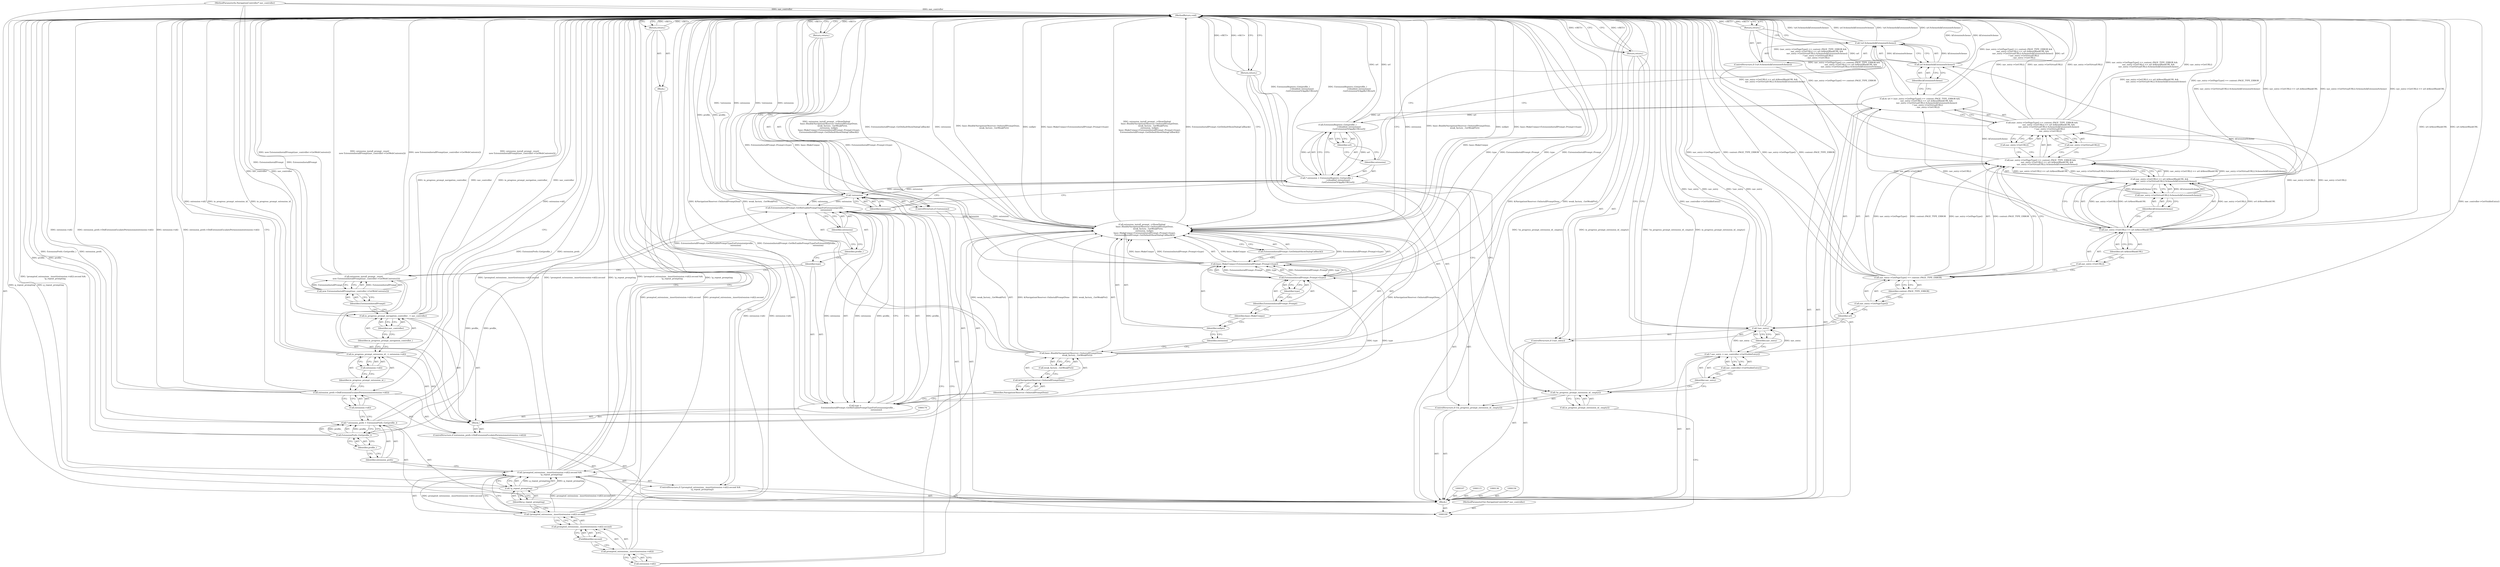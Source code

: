 digraph "1_Chrome_56a84aa67bb071a33a48ac1481b555c48e0a9a59" {
"1000193" [label="(MethodReturn,void)"];
"1000116" [label="(Call,& url = (nav_entry->GetPageType() == content::PAGE_TYPE_ERROR &&\n                     nav_entry->GetURL() == url::kAboutBlankURL &&\n                     nav_entry->GetVirtualURL().SchemeIs(kExtensionScheme))\n                        ? nav_entry->GetVirtualURL()\n                        : nav_entry->GetURL())"];
"1000117" [label="(Identifier,url)"];
"1000118" [label="(Call,(nav_entry->GetPageType() == content::PAGE_TYPE_ERROR &&\n                     nav_entry->GetURL() == url::kAboutBlankURL &&\n                     nav_entry->GetVirtualURL().SchemeIs(kExtensionScheme))\n                        ? nav_entry->GetVirtualURL()\n                        : nav_entry->GetURL())"];
"1000119" [label="(Call,nav_entry->GetPageType() == content::PAGE_TYPE_ERROR &&\n                     nav_entry->GetURL() == url::kAboutBlankURL &&\n                     nav_entry->GetVirtualURL().SchemeIs(kExtensionScheme))"];
"1000120" [label="(Call,nav_entry->GetPageType() == content::PAGE_TYPE_ERROR)"];
"1000121" [label="(Call,nav_entry->GetPageType())"];
"1000122" [label="(Identifier,content::PAGE_TYPE_ERROR)"];
"1000123" [label="(Call,nav_entry->GetURL() == url::kAboutBlankURL &&\n                     nav_entry->GetVirtualURL().SchemeIs(kExtensionScheme))"];
"1000124" [label="(Call,nav_entry->GetURL() == url::kAboutBlankURL)"];
"1000125" [label="(Call,nav_entry->GetURL())"];
"1000126" [label="(Identifier,url::kAboutBlankURL)"];
"1000127" [label="(Call,nav_entry->GetVirtualURL().SchemeIs(kExtensionScheme))"];
"1000128" [label="(Identifier,kExtensionScheme)"];
"1000129" [label="(Call,nav_entry->GetVirtualURL())"];
"1000130" [label="(Call,nav_entry->GetURL())"];
"1000131" [label="(ControlStructure,if (!url.SchemeIs(kExtensionScheme)))"];
"1000134" [label="(Identifier,kExtensionScheme)"];
"1000132" [label="(Call,!url.SchemeIs(kExtensionScheme))"];
"1000133" [label="(Call,url.SchemeIs(kExtensionScheme))"];
"1000135" [label="(Return,return;)"];
"1000137" [label="(Call,* extension = ExtensionRegistry::Get(profile_)\n                                   ->disabled_extensions()\n                                   .GetExtensionOrAppByURL(url))"];
"1000138" [label="(Identifier,extension)"];
"1000139" [label="(Call,ExtensionRegistry::Get(profile_)\n                                   ->disabled_extensions()\n                                   .GetExtensionOrAppByURL(url))"];
"1000101" [label="(MethodParameterIn,NavigationController* nav_controller)"];
"1000321" [label="(MethodParameterOut,NavigationController* nav_controller)"];
"1000102" [label="(Block,)"];
"1000140" [label="(Identifier,url)"];
"1000141" [label="(ControlStructure,if (!extension))"];
"1000142" [label="(Call,!extension)"];
"1000143" [label="(Identifier,extension)"];
"1000144" [label="(Return,return;)"];
"1000145" [label="(ControlStructure,if (!prompted_extensions_.insert(extension->id()).second &&\n      !g_repeat_prompting))"];
"1000150" [label="(Call,extension->id())"];
"1000151" [label="(FieldIdentifier,second)"];
"1000146" [label="(Call,!prompted_extensions_.insert(extension->id()).second &&\n      !g_repeat_prompting)"];
"1000147" [label="(Call,!prompted_extensions_.insert(extension->id()).second)"];
"1000148" [label="(Call,prompted_extensions_.insert(extension->id()).second)"];
"1000149" [label="(Call,prompted_extensions_.insert(extension->id()))"];
"1000154" [label="(Block,)"];
"1000152" [label="(Call,!g_repeat_prompting)"];
"1000153" [label="(Identifier,g_repeat_prompting)"];
"1000155" [label="(Return,return;)"];
"1000103" [label="(ControlStructure,if (!in_progress_prompt_extension_id_.empty()))"];
"1000104" [label="(Call,!in_progress_prompt_extension_id_.empty())"];
"1000105" [label="(Call,in_progress_prompt_extension_id_.empty())"];
"1000157" [label="(Call,* extension_prefs = ExtensionPrefs::Get(profile_))"];
"1000158" [label="(Identifier,extension_prefs)"];
"1000159" [label="(Call,ExtensionPrefs::Get(profile_))"];
"1000160" [label="(Identifier,profile_)"];
"1000161" [label="(ControlStructure,if (extension_prefs->DidExtensionEscalatePermissions(extension->id())))"];
"1000163" [label="(Call,extension->id())"];
"1000162" [label="(Call,extension_prefs->DidExtensionEscalatePermissions(extension->id()))"];
"1000167" [label="(Call,extension->id())"];
"1000165" [label="(Call,in_progress_prompt_extension_id_ = extension->id())"];
"1000166" [label="(Identifier,in_progress_prompt_extension_id_)"];
"1000168" [label="(Call,in_progress_prompt_navigation_controller_ = nav_controller)"];
"1000169" [label="(Identifier,in_progress_prompt_navigation_controller_)"];
"1000170" [label="(Identifier,nav_controller)"];
"1000171" [label="(Call,extension_install_prompt_.reset(\n        new ExtensionInstallPrompt(nav_controller->GetWebContents())))"];
"1000173" [label="(Identifier,ExtensionInstallPrompt)"];
"1000172" [label="(Call,new ExtensionInstallPrompt(nav_controller->GetWebContents()))"];
"1000175" [label="(Call,type =\n        ExtensionInstallPrompt::GetReEnablePromptTypeForExtension(profile_,\n                                                                  extension))"];
"1000176" [label="(Identifier,type)"];
"1000164" [label="(Block,)"];
"1000178" [label="(Identifier,profile_)"];
"1000177" [label="(Call,ExtensionInstallPrompt::GetReEnablePromptTypeForExtension(profile_,\n                                                                  extension))"];
"1000179" [label="(Identifier,extension)"];
"1000106" [label="(Return,return;)"];
"1000180" [label="(Call,extension_install_prompt_->ShowDialog(\n        base::Bind(&NavigationObserver::OnInstallPromptDone,\n                   weak_factory_.GetWeakPtr()),\n        extension, nullptr,\n        base::MakeUnique<ExtensionInstallPrompt::Prompt>(type),\n        ExtensionInstallPrompt::GetDefaultShowDialogCallback()))"];
"1000182" [label="(Call,&NavigationObserver::OnInstallPromptDone)"];
"1000183" [label="(Identifier,NavigationObserver::OnInstallPromptDone)"];
"1000181" [label="(Call,base::Bind(&NavigationObserver::OnInstallPromptDone,\n                   weak_factory_.GetWeakPtr()))"];
"1000184" [label="(Call,weak_factory_.GetWeakPtr())"];
"1000186" [label="(Identifier,nullptr)"];
"1000185" [label="(Identifier,extension)"];
"1000189" [label="(Call,ExtensionInstallPrompt::Prompt>(type))"];
"1000190" [label="(Identifier,ExtensionInstallPrompt::Prompt)"];
"1000191" [label="(Identifier,type)"];
"1000187" [label="(Call,base::MakeUnique<ExtensionInstallPrompt::Prompt>(type))"];
"1000188" [label="(Identifier,base::MakeUnique)"];
"1000192" [label="(Call,ExtensionInstallPrompt::GetDefaultShowDialogCallback())"];
"1000108" [label="(Call,* nav_entry = nav_controller->GetVisibleEntry())"];
"1000109" [label="(Identifier,nav_entry)"];
"1000110" [label="(Call,nav_controller->GetVisibleEntry())"];
"1000111" [label="(ControlStructure,if (!nav_entry))"];
"1000112" [label="(Call,!nav_entry)"];
"1000113" [label="(Identifier,nav_entry)"];
"1000114" [label="(Return,return;)"];
"1000193" -> "1000100"  [label="AST: "];
"1000193" -> "1000106"  [label="CFG: "];
"1000193" -> "1000114"  [label="CFG: "];
"1000193" -> "1000135"  [label="CFG: "];
"1000193" -> "1000144"  [label="CFG: "];
"1000193" -> "1000155"  [label="CFG: "];
"1000193" -> "1000180"  [label="CFG: "];
"1000193" -> "1000162"  [label="CFG: "];
"1000144" -> "1000193"  [label="DDG: <RET>"];
"1000155" -> "1000193"  [label="DDG: <RET>"];
"1000106" -> "1000193"  [label="DDG: <RET>"];
"1000114" -> "1000193"  [label="DDG: <RET>"];
"1000135" -> "1000193"  [label="DDG: <RET>"];
"1000180" -> "1000193"  [label="DDG: extension"];
"1000180" -> "1000193"  [label="DDG: base::Bind(&NavigationObserver::OnInstallPromptDone,\n                   weak_factory_.GetWeakPtr())"];
"1000180" -> "1000193"  [label="DDG: nullptr"];
"1000180" -> "1000193"  [label="DDG: base::MakeUnique<ExtensionInstallPrompt::Prompt>(type)"];
"1000180" -> "1000193"  [label="DDG: extension_install_prompt_->ShowDialog(\n        base::Bind(&NavigationObserver::OnInstallPromptDone,\n                   weak_factory_.GetWeakPtr()),\n        extension, nullptr,\n        base::MakeUnique<ExtensionInstallPrompt::Prompt>(type),\n        ExtensionInstallPrompt::GetDefaultShowDialogCallback())"];
"1000180" -> "1000193"  [label="DDG: ExtensionInstallPrompt::GetDefaultShowDialogCallback()"];
"1000104" -> "1000193"  [label="DDG: !in_progress_prompt_extension_id_.empty()"];
"1000104" -> "1000193"  [label="DDG: in_progress_prompt_extension_id_.empty()"];
"1000116" -> "1000193"  [label="DDG: (nav_entry->GetPageType() == content::PAGE_TYPE_ERROR &&\n                     nav_entry->GetURL() == url::kAboutBlankURL &&\n                     nav_entry->GetVirtualURL().SchemeIs(kExtensionScheme))\n                        ? nav_entry->GetVirtualURL()\n                        : nav_entry->GetURL()"];
"1000116" -> "1000193"  [label="DDG: url"];
"1000118" -> "1000193"  [label="DDG: nav_entry->GetPageType() == content::PAGE_TYPE_ERROR &&\n                     nav_entry->GetURL() == url::kAboutBlankURL &&\n                     nav_entry->GetVirtualURL().SchemeIs(kExtensionScheme)"];
"1000118" -> "1000193"  [label="DDG: nav_entry->GetURL()"];
"1000118" -> "1000193"  [label="DDG: nav_entry->GetVirtualURL()"];
"1000181" -> "1000193"  [label="DDG: &NavigationObserver::OnInstallPromptDone"];
"1000181" -> "1000193"  [label="DDG: weak_factory_.GetWeakPtr()"];
"1000157" -> "1000193"  [label="DDG: ExtensionPrefs::Get(profile_)"];
"1000157" -> "1000193"  [label="DDG: extension_prefs"];
"1000187" -> "1000193"  [label="DDG: base::MakeUnique"];
"1000187" -> "1000193"  [label="DDG: ExtensionInstallPrompt::Prompt>(type)"];
"1000177" -> "1000193"  [label="DDG: profile_"];
"1000124" -> "1000193"  [label="DDG: url::kAboutBlankURL"];
"1000171" -> "1000193"  [label="DDG: new ExtensionInstallPrompt(nav_controller->GetWebContents())"];
"1000171" -> "1000193"  [label="DDG: extension_install_prompt_.reset(\n        new ExtensionInstallPrompt(nav_controller->GetWebContents()))"];
"1000142" -> "1000193"  [label="DDG: !extension"];
"1000142" -> "1000193"  [label="DDG: extension"];
"1000168" -> "1000193"  [label="DDG: in_progress_prompt_navigation_controller_"];
"1000168" -> "1000193"  [label="DDG: nav_controller"];
"1000189" -> "1000193"  [label="DDG: ExtensionInstallPrompt::Prompt"];
"1000189" -> "1000193"  [label="DDG: type"];
"1000159" -> "1000193"  [label="DDG: profile_"];
"1000119" -> "1000193"  [label="DDG: nav_entry->GetURL() == url::kAboutBlankURL &&\n                     nav_entry->GetVirtualURL().SchemeIs(kExtensionScheme)"];
"1000119" -> "1000193"  [label="DDG: nav_entry->GetPageType() == content::PAGE_TYPE_ERROR"];
"1000132" -> "1000193"  [label="DDG: !url.SchemeIs(kExtensionScheme)"];
"1000132" -> "1000193"  [label="DDG: url.SchemeIs(kExtensionScheme)"];
"1000137" -> "1000193"  [label="DDG: ExtensionRegistry::Get(profile_)\n                                   ->disabled_extensions()\n                                   .GetExtensionOrAppByURL(url)"];
"1000165" -> "1000193"  [label="DDG: in_progress_prompt_extension_id_"];
"1000165" -> "1000193"  [label="DDG: extension->id()"];
"1000139" -> "1000193"  [label="DDG: url"];
"1000146" -> "1000193"  [label="DDG: !g_repeat_prompting"];
"1000146" -> "1000193"  [label="DDG: !prompted_extensions_.insert(extension->id()).second &&\n      !g_repeat_prompting"];
"1000146" -> "1000193"  [label="DDG: !prompted_extensions_.insert(extension->id()).second"];
"1000133" -> "1000193"  [label="DDG: kExtensionScheme"];
"1000120" -> "1000193"  [label="DDG: nav_entry->GetPageType()"];
"1000120" -> "1000193"  [label="DDG: content::PAGE_TYPE_ERROR"];
"1000147" -> "1000193"  [label="DDG: prompted_extensions_.insert(extension->id()).second"];
"1000123" -> "1000193"  [label="DDG: nav_entry->GetVirtualURL().SchemeIs(kExtensionScheme)"];
"1000123" -> "1000193"  [label="DDG: nav_entry->GetURL() == url::kAboutBlankURL"];
"1000152" -> "1000193"  [label="DDG: g_repeat_prompting"];
"1000112" -> "1000193"  [label="DDG: !nav_entry"];
"1000112" -> "1000193"  [label="DDG: nav_entry"];
"1000101" -> "1000193"  [label="DDG: nav_controller"];
"1000108" -> "1000193"  [label="DDG: nav_controller->GetVisibleEntry()"];
"1000172" -> "1000193"  [label="DDG: ExtensionInstallPrompt"];
"1000175" -> "1000193"  [label="DDG: ExtensionInstallPrompt::GetReEnablePromptTypeForExtension(profile_,\n                                                                  extension)"];
"1000149" -> "1000193"  [label="DDG: extension->id()"];
"1000162" -> "1000193"  [label="DDG: extension->id()"];
"1000162" -> "1000193"  [label="DDG: extension_prefs->DidExtensionEscalatePermissions(extension->id())"];
"1000116" -> "1000102"  [label="AST: "];
"1000116" -> "1000118"  [label="CFG: "];
"1000117" -> "1000116"  [label="AST: "];
"1000118" -> "1000116"  [label="AST: "];
"1000134" -> "1000116"  [label="CFG: "];
"1000116" -> "1000193"  [label="DDG: (nav_entry->GetPageType() == content::PAGE_TYPE_ERROR &&\n                     nav_entry->GetURL() == url::kAboutBlankURL &&\n                     nav_entry->GetVirtualURL().SchemeIs(kExtensionScheme))\n                        ? nav_entry->GetVirtualURL()\n                        : nav_entry->GetURL()"];
"1000116" -> "1000193"  [label="DDG: url"];
"1000124" -> "1000116"  [label="DDG: nav_entry->GetURL()"];
"1000116" -> "1000139"  [label="DDG: url"];
"1000117" -> "1000116"  [label="AST: "];
"1000117" -> "1000112"  [label="CFG: "];
"1000121" -> "1000117"  [label="CFG: "];
"1000118" -> "1000116"  [label="AST: "];
"1000118" -> "1000129"  [label="CFG: "];
"1000118" -> "1000130"  [label="CFG: "];
"1000119" -> "1000118"  [label="AST: "];
"1000129" -> "1000118"  [label="AST: "];
"1000130" -> "1000118"  [label="AST: "];
"1000116" -> "1000118"  [label="CFG: "];
"1000118" -> "1000193"  [label="DDG: nav_entry->GetPageType() == content::PAGE_TYPE_ERROR &&\n                     nav_entry->GetURL() == url::kAboutBlankURL &&\n                     nav_entry->GetVirtualURL().SchemeIs(kExtensionScheme)"];
"1000118" -> "1000193"  [label="DDG: nav_entry->GetURL()"];
"1000118" -> "1000193"  [label="DDG: nav_entry->GetVirtualURL()"];
"1000124" -> "1000118"  [label="DDG: nav_entry->GetURL()"];
"1000119" -> "1000118"  [label="AST: "];
"1000119" -> "1000120"  [label="CFG: "];
"1000119" -> "1000123"  [label="CFG: "];
"1000120" -> "1000119"  [label="AST: "];
"1000123" -> "1000119"  [label="AST: "];
"1000129" -> "1000119"  [label="CFG: "];
"1000130" -> "1000119"  [label="CFG: "];
"1000119" -> "1000193"  [label="DDG: nav_entry->GetURL() == url::kAboutBlankURL &&\n                     nav_entry->GetVirtualURL().SchemeIs(kExtensionScheme)"];
"1000119" -> "1000193"  [label="DDG: nav_entry->GetPageType() == content::PAGE_TYPE_ERROR"];
"1000120" -> "1000119"  [label="DDG: nav_entry->GetPageType()"];
"1000120" -> "1000119"  [label="DDG: content::PAGE_TYPE_ERROR"];
"1000123" -> "1000119"  [label="DDG: nav_entry->GetURL() == url::kAboutBlankURL"];
"1000123" -> "1000119"  [label="DDG: nav_entry->GetVirtualURL().SchemeIs(kExtensionScheme)"];
"1000120" -> "1000119"  [label="AST: "];
"1000120" -> "1000122"  [label="CFG: "];
"1000121" -> "1000120"  [label="AST: "];
"1000122" -> "1000120"  [label="AST: "];
"1000125" -> "1000120"  [label="CFG: "];
"1000119" -> "1000120"  [label="CFG: "];
"1000120" -> "1000193"  [label="DDG: nav_entry->GetPageType()"];
"1000120" -> "1000193"  [label="DDG: content::PAGE_TYPE_ERROR"];
"1000120" -> "1000119"  [label="DDG: nav_entry->GetPageType()"];
"1000120" -> "1000119"  [label="DDG: content::PAGE_TYPE_ERROR"];
"1000121" -> "1000120"  [label="AST: "];
"1000121" -> "1000117"  [label="CFG: "];
"1000122" -> "1000121"  [label="CFG: "];
"1000122" -> "1000120"  [label="AST: "];
"1000122" -> "1000121"  [label="CFG: "];
"1000120" -> "1000122"  [label="CFG: "];
"1000123" -> "1000119"  [label="AST: "];
"1000123" -> "1000124"  [label="CFG: "];
"1000123" -> "1000127"  [label="CFG: "];
"1000124" -> "1000123"  [label="AST: "];
"1000127" -> "1000123"  [label="AST: "];
"1000119" -> "1000123"  [label="CFG: "];
"1000123" -> "1000193"  [label="DDG: nav_entry->GetVirtualURL().SchemeIs(kExtensionScheme)"];
"1000123" -> "1000193"  [label="DDG: nav_entry->GetURL() == url::kAboutBlankURL"];
"1000123" -> "1000119"  [label="DDG: nav_entry->GetURL() == url::kAboutBlankURL"];
"1000123" -> "1000119"  [label="DDG: nav_entry->GetVirtualURL().SchemeIs(kExtensionScheme)"];
"1000124" -> "1000123"  [label="DDG: nav_entry->GetURL()"];
"1000124" -> "1000123"  [label="DDG: url::kAboutBlankURL"];
"1000127" -> "1000123"  [label="DDG: kExtensionScheme"];
"1000124" -> "1000123"  [label="AST: "];
"1000124" -> "1000126"  [label="CFG: "];
"1000125" -> "1000124"  [label="AST: "];
"1000126" -> "1000124"  [label="AST: "];
"1000128" -> "1000124"  [label="CFG: "];
"1000123" -> "1000124"  [label="CFG: "];
"1000124" -> "1000193"  [label="DDG: url::kAboutBlankURL"];
"1000124" -> "1000116"  [label="DDG: nav_entry->GetURL()"];
"1000124" -> "1000123"  [label="DDG: nav_entry->GetURL()"];
"1000124" -> "1000123"  [label="DDG: url::kAboutBlankURL"];
"1000124" -> "1000118"  [label="DDG: nav_entry->GetURL()"];
"1000125" -> "1000124"  [label="AST: "];
"1000125" -> "1000120"  [label="CFG: "];
"1000126" -> "1000125"  [label="CFG: "];
"1000126" -> "1000124"  [label="AST: "];
"1000126" -> "1000125"  [label="CFG: "];
"1000124" -> "1000126"  [label="CFG: "];
"1000127" -> "1000123"  [label="AST: "];
"1000127" -> "1000128"  [label="CFG: "];
"1000128" -> "1000127"  [label="AST: "];
"1000123" -> "1000127"  [label="CFG: "];
"1000127" -> "1000123"  [label="DDG: kExtensionScheme"];
"1000127" -> "1000133"  [label="DDG: kExtensionScheme"];
"1000128" -> "1000127"  [label="AST: "];
"1000128" -> "1000124"  [label="CFG: "];
"1000127" -> "1000128"  [label="CFG: "];
"1000129" -> "1000118"  [label="AST: "];
"1000129" -> "1000119"  [label="CFG: "];
"1000118" -> "1000129"  [label="CFG: "];
"1000130" -> "1000118"  [label="AST: "];
"1000130" -> "1000119"  [label="CFG: "];
"1000118" -> "1000130"  [label="CFG: "];
"1000131" -> "1000102"  [label="AST: "];
"1000132" -> "1000131"  [label="AST: "];
"1000135" -> "1000131"  [label="AST: "];
"1000134" -> "1000133"  [label="AST: "];
"1000134" -> "1000116"  [label="CFG: "];
"1000133" -> "1000134"  [label="CFG: "];
"1000132" -> "1000131"  [label="AST: "];
"1000132" -> "1000133"  [label="CFG: "];
"1000133" -> "1000132"  [label="AST: "];
"1000135" -> "1000132"  [label="CFG: "];
"1000138" -> "1000132"  [label="CFG: "];
"1000132" -> "1000193"  [label="DDG: !url.SchemeIs(kExtensionScheme)"];
"1000132" -> "1000193"  [label="DDG: url.SchemeIs(kExtensionScheme)"];
"1000133" -> "1000132"  [label="DDG: kExtensionScheme"];
"1000133" -> "1000132"  [label="AST: "];
"1000133" -> "1000134"  [label="CFG: "];
"1000134" -> "1000133"  [label="AST: "];
"1000132" -> "1000133"  [label="CFG: "];
"1000133" -> "1000193"  [label="DDG: kExtensionScheme"];
"1000133" -> "1000132"  [label="DDG: kExtensionScheme"];
"1000127" -> "1000133"  [label="DDG: kExtensionScheme"];
"1000135" -> "1000131"  [label="AST: "];
"1000135" -> "1000132"  [label="CFG: "];
"1000193" -> "1000135"  [label="CFG: "];
"1000135" -> "1000193"  [label="DDG: <RET>"];
"1000137" -> "1000102"  [label="AST: "];
"1000137" -> "1000139"  [label="CFG: "];
"1000138" -> "1000137"  [label="AST: "];
"1000139" -> "1000137"  [label="AST: "];
"1000143" -> "1000137"  [label="CFG: "];
"1000137" -> "1000193"  [label="DDG: ExtensionRegistry::Get(profile_)\n                                   ->disabled_extensions()\n                                   .GetExtensionOrAppByURL(url)"];
"1000139" -> "1000137"  [label="DDG: url"];
"1000137" -> "1000142"  [label="DDG: extension"];
"1000138" -> "1000137"  [label="AST: "];
"1000138" -> "1000132"  [label="CFG: "];
"1000140" -> "1000138"  [label="CFG: "];
"1000139" -> "1000137"  [label="AST: "];
"1000139" -> "1000140"  [label="CFG: "];
"1000140" -> "1000139"  [label="AST: "];
"1000137" -> "1000139"  [label="CFG: "];
"1000139" -> "1000193"  [label="DDG: url"];
"1000139" -> "1000137"  [label="DDG: url"];
"1000116" -> "1000139"  [label="DDG: url"];
"1000101" -> "1000100"  [label="AST: "];
"1000101" -> "1000193"  [label="DDG: nav_controller"];
"1000101" -> "1000168"  [label="DDG: nav_controller"];
"1000321" -> "1000100"  [label="AST: "];
"1000102" -> "1000100"  [label="AST: "];
"1000103" -> "1000102"  [label="AST: "];
"1000107" -> "1000102"  [label="AST: "];
"1000108" -> "1000102"  [label="AST: "];
"1000111" -> "1000102"  [label="AST: "];
"1000115" -> "1000102"  [label="AST: "];
"1000116" -> "1000102"  [label="AST: "];
"1000131" -> "1000102"  [label="AST: "];
"1000136" -> "1000102"  [label="AST: "];
"1000137" -> "1000102"  [label="AST: "];
"1000141" -> "1000102"  [label="AST: "];
"1000145" -> "1000102"  [label="AST: "];
"1000156" -> "1000102"  [label="AST: "];
"1000157" -> "1000102"  [label="AST: "];
"1000161" -> "1000102"  [label="AST: "];
"1000140" -> "1000139"  [label="AST: "];
"1000140" -> "1000138"  [label="CFG: "];
"1000139" -> "1000140"  [label="CFG: "];
"1000141" -> "1000102"  [label="AST: "];
"1000142" -> "1000141"  [label="AST: "];
"1000144" -> "1000141"  [label="AST: "];
"1000142" -> "1000141"  [label="AST: "];
"1000142" -> "1000143"  [label="CFG: "];
"1000143" -> "1000142"  [label="AST: "];
"1000144" -> "1000142"  [label="CFG: "];
"1000150" -> "1000142"  [label="CFG: "];
"1000142" -> "1000193"  [label="DDG: !extension"];
"1000142" -> "1000193"  [label="DDG: extension"];
"1000137" -> "1000142"  [label="DDG: extension"];
"1000142" -> "1000177"  [label="DDG: extension"];
"1000143" -> "1000142"  [label="AST: "];
"1000143" -> "1000137"  [label="CFG: "];
"1000142" -> "1000143"  [label="CFG: "];
"1000144" -> "1000141"  [label="AST: "];
"1000144" -> "1000142"  [label="CFG: "];
"1000193" -> "1000144"  [label="CFG: "];
"1000144" -> "1000193"  [label="DDG: <RET>"];
"1000145" -> "1000102"  [label="AST: "];
"1000146" -> "1000145"  [label="AST: "];
"1000154" -> "1000145"  [label="AST: "];
"1000150" -> "1000149"  [label="AST: "];
"1000150" -> "1000142"  [label="CFG: "];
"1000149" -> "1000150"  [label="CFG: "];
"1000151" -> "1000148"  [label="AST: "];
"1000151" -> "1000149"  [label="CFG: "];
"1000148" -> "1000151"  [label="CFG: "];
"1000146" -> "1000145"  [label="AST: "];
"1000146" -> "1000147"  [label="CFG: "];
"1000146" -> "1000152"  [label="CFG: "];
"1000147" -> "1000146"  [label="AST: "];
"1000152" -> "1000146"  [label="AST: "];
"1000155" -> "1000146"  [label="CFG: "];
"1000158" -> "1000146"  [label="CFG: "];
"1000146" -> "1000193"  [label="DDG: !g_repeat_prompting"];
"1000146" -> "1000193"  [label="DDG: !prompted_extensions_.insert(extension->id()).second &&\n      !g_repeat_prompting"];
"1000146" -> "1000193"  [label="DDG: !prompted_extensions_.insert(extension->id()).second"];
"1000147" -> "1000146"  [label="DDG: prompted_extensions_.insert(extension->id()).second"];
"1000152" -> "1000146"  [label="DDG: g_repeat_prompting"];
"1000147" -> "1000146"  [label="AST: "];
"1000147" -> "1000148"  [label="CFG: "];
"1000148" -> "1000147"  [label="AST: "];
"1000153" -> "1000147"  [label="CFG: "];
"1000146" -> "1000147"  [label="CFG: "];
"1000147" -> "1000193"  [label="DDG: prompted_extensions_.insert(extension->id()).second"];
"1000147" -> "1000146"  [label="DDG: prompted_extensions_.insert(extension->id()).second"];
"1000148" -> "1000147"  [label="AST: "];
"1000148" -> "1000151"  [label="CFG: "];
"1000149" -> "1000148"  [label="AST: "];
"1000151" -> "1000148"  [label="AST: "];
"1000147" -> "1000148"  [label="CFG: "];
"1000149" -> "1000148"  [label="AST: "];
"1000149" -> "1000150"  [label="CFG: "];
"1000150" -> "1000149"  [label="AST: "];
"1000151" -> "1000149"  [label="CFG: "];
"1000149" -> "1000193"  [label="DDG: extension->id()"];
"1000154" -> "1000145"  [label="AST: "];
"1000155" -> "1000154"  [label="AST: "];
"1000152" -> "1000146"  [label="AST: "];
"1000152" -> "1000153"  [label="CFG: "];
"1000153" -> "1000152"  [label="AST: "];
"1000146" -> "1000152"  [label="CFG: "];
"1000152" -> "1000193"  [label="DDG: g_repeat_prompting"];
"1000152" -> "1000146"  [label="DDG: g_repeat_prompting"];
"1000153" -> "1000152"  [label="AST: "];
"1000153" -> "1000147"  [label="CFG: "];
"1000152" -> "1000153"  [label="CFG: "];
"1000155" -> "1000154"  [label="AST: "];
"1000155" -> "1000146"  [label="CFG: "];
"1000193" -> "1000155"  [label="CFG: "];
"1000155" -> "1000193"  [label="DDG: <RET>"];
"1000103" -> "1000102"  [label="AST: "];
"1000104" -> "1000103"  [label="AST: "];
"1000106" -> "1000103"  [label="AST: "];
"1000104" -> "1000103"  [label="AST: "];
"1000104" -> "1000105"  [label="CFG: "];
"1000105" -> "1000104"  [label="AST: "];
"1000106" -> "1000104"  [label="CFG: "];
"1000109" -> "1000104"  [label="CFG: "];
"1000104" -> "1000193"  [label="DDG: !in_progress_prompt_extension_id_.empty()"];
"1000104" -> "1000193"  [label="DDG: in_progress_prompt_extension_id_.empty()"];
"1000105" -> "1000104"  [label="AST: "];
"1000105" -> "1000100"  [label="CFG: "];
"1000104" -> "1000105"  [label="CFG: "];
"1000157" -> "1000102"  [label="AST: "];
"1000157" -> "1000159"  [label="CFG: "];
"1000158" -> "1000157"  [label="AST: "];
"1000159" -> "1000157"  [label="AST: "];
"1000163" -> "1000157"  [label="CFG: "];
"1000157" -> "1000193"  [label="DDG: ExtensionPrefs::Get(profile_)"];
"1000157" -> "1000193"  [label="DDG: extension_prefs"];
"1000159" -> "1000157"  [label="DDG: profile_"];
"1000158" -> "1000157"  [label="AST: "];
"1000158" -> "1000146"  [label="CFG: "];
"1000160" -> "1000158"  [label="CFG: "];
"1000159" -> "1000157"  [label="AST: "];
"1000159" -> "1000160"  [label="CFG: "];
"1000160" -> "1000159"  [label="AST: "];
"1000157" -> "1000159"  [label="CFG: "];
"1000159" -> "1000193"  [label="DDG: profile_"];
"1000159" -> "1000157"  [label="DDG: profile_"];
"1000159" -> "1000177"  [label="DDG: profile_"];
"1000160" -> "1000159"  [label="AST: "];
"1000160" -> "1000158"  [label="CFG: "];
"1000159" -> "1000160"  [label="CFG: "];
"1000161" -> "1000102"  [label="AST: "];
"1000162" -> "1000161"  [label="AST: "];
"1000164" -> "1000161"  [label="AST: "];
"1000163" -> "1000162"  [label="AST: "];
"1000163" -> "1000157"  [label="CFG: "];
"1000162" -> "1000163"  [label="CFG: "];
"1000162" -> "1000161"  [label="AST: "];
"1000162" -> "1000163"  [label="CFG: "];
"1000163" -> "1000162"  [label="AST: "];
"1000166" -> "1000162"  [label="CFG: "];
"1000193" -> "1000162"  [label="CFG: "];
"1000162" -> "1000193"  [label="DDG: extension->id()"];
"1000162" -> "1000193"  [label="DDG: extension_prefs->DidExtensionEscalatePermissions(extension->id())"];
"1000167" -> "1000165"  [label="AST: "];
"1000167" -> "1000166"  [label="CFG: "];
"1000165" -> "1000167"  [label="CFG: "];
"1000165" -> "1000164"  [label="AST: "];
"1000165" -> "1000167"  [label="CFG: "];
"1000166" -> "1000165"  [label="AST: "];
"1000167" -> "1000165"  [label="AST: "];
"1000169" -> "1000165"  [label="CFG: "];
"1000165" -> "1000193"  [label="DDG: in_progress_prompt_extension_id_"];
"1000165" -> "1000193"  [label="DDG: extension->id()"];
"1000166" -> "1000165"  [label="AST: "];
"1000166" -> "1000162"  [label="CFG: "];
"1000167" -> "1000166"  [label="CFG: "];
"1000168" -> "1000164"  [label="AST: "];
"1000168" -> "1000170"  [label="CFG: "];
"1000169" -> "1000168"  [label="AST: "];
"1000170" -> "1000168"  [label="AST: "];
"1000173" -> "1000168"  [label="CFG: "];
"1000168" -> "1000193"  [label="DDG: in_progress_prompt_navigation_controller_"];
"1000168" -> "1000193"  [label="DDG: nav_controller"];
"1000101" -> "1000168"  [label="DDG: nav_controller"];
"1000169" -> "1000168"  [label="AST: "];
"1000169" -> "1000165"  [label="CFG: "];
"1000170" -> "1000169"  [label="CFG: "];
"1000170" -> "1000168"  [label="AST: "];
"1000170" -> "1000169"  [label="CFG: "];
"1000168" -> "1000170"  [label="CFG: "];
"1000171" -> "1000164"  [label="AST: "];
"1000171" -> "1000172"  [label="CFG: "];
"1000172" -> "1000171"  [label="AST: "];
"1000176" -> "1000171"  [label="CFG: "];
"1000171" -> "1000193"  [label="DDG: new ExtensionInstallPrompt(nav_controller->GetWebContents())"];
"1000171" -> "1000193"  [label="DDG: extension_install_prompt_.reset(\n        new ExtensionInstallPrompt(nav_controller->GetWebContents()))"];
"1000172" -> "1000171"  [label="DDG: ExtensionInstallPrompt"];
"1000173" -> "1000172"  [label="AST: "];
"1000173" -> "1000168"  [label="CFG: "];
"1000172" -> "1000173"  [label="CFG: "];
"1000172" -> "1000171"  [label="AST: "];
"1000172" -> "1000173"  [label="CFG: "];
"1000173" -> "1000172"  [label="AST: "];
"1000171" -> "1000172"  [label="CFG: "];
"1000172" -> "1000193"  [label="DDG: ExtensionInstallPrompt"];
"1000172" -> "1000171"  [label="DDG: ExtensionInstallPrompt"];
"1000175" -> "1000164"  [label="AST: "];
"1000175" -> "1000177"  [label="CFG: "];
"1000176" -> "1000175"  [label="AST: "];
"1000177" -> "1000175"  [label="AST: "];
"1000183" -> "1000175"  [label="CFG: "];
"1000175" -> "1000193"  [label="DDG: ExtensionInstallPrompt::GetReEnablePromptTypeForExtension(profile_,\n                                                                  extension)"];
"1000177" -> "1000175"  [label="DDG: profile_"];
"1000177" -> "1000175"  [label="DDG: extension"];
"1000175" -> "1000189"  [label="DDG: type"];
"1000176" -> "1000175"  [label="AST: "];
"1000176" -> "1000171"  [label="CFG: "];
"1000178" -> "1000176"  [label="CFG: "];
"1000164" -> "1000161"  [label="AST: "];
"1000165" -> "1000164"  [label="AST: "];
"1000168" -> "1000164"  [label="AST: "];
"1000171" -> "1000164"  [label="AST: "];
"1000174" -> "1000164"  [label="AST: "];
"1000175" -> "1000164"  [label="AST: "];
"1000180" -> "1000164"  [label="AST: "];
"1000178" -> "1000177"  [label="AST: "];
"1000178" -> "1000176"  [label="CFG: "];
"1000179" -> "1000178"  [label="CFG: "];
"1000177" -> "1000175"  [label="AST: "];
"1000177" -> "1000179"  [label="CFG: "];
"1000178" -> "1000177"  [label="AST: "];
"1000179" -> "1000177"  [label="AST: "];
"1000175" -> "1000177"  [label="CFG: "];
"1000177" -> "1000193"  [label="DDG: profile_"];
"1000177" -> "1000175"  [label="DDG: profile_"];
"1000177" -> "1000175"  [label="DDG: extension"];
"1000159" -> "1000177"  [label="DDG: profile_"];
"1000142" -> "1000177"  [label="DDG: extension"];
"1000177" -> "1000180"  [label="DDG: extension"];
"1000179" -> "1000177"  [label="AST: "];
"1000179" -> "1000178"  [label="CFG: "];
"1000177" -> "1000179"  [label="CFG: "];
"1000106" -> "1000103"  [label="AST: "];
"1000106" -> "1000104"  [label="CFG: "];
"1000193" -> "1000106"  [label="CFG: "];
"1000106" -> "1000193"  [label="DDG: <RET>"];
"1000180" -> "1000164"  [label="AST: "];
"1000180" -> "1000192"  [label="CFG: "];
"1000181" -> "1000180"  [label="AST: "];
"1000185" -> "1000180"  [label="AST: "];
"1000186" -> "1000180"  [label="AST: "];
"1000187" -> "1000180"  [label="AST: "];
"1000192" -> "1000180"  [label="AST: "];
"1000193" -> "1000180"  [label="CFG: "];
"1000180" -> "1000193"  [label="DDG: extension"];
"1000180" -> "1000193"  [label="DDG: base::Bind(&NavigationObserver::OnInstallPromptDone,\n                   weak_factory_.GetWeakPtr())"];
"1000180" -> "1000193"  [label="DDG: nullptr"];
"1000180" -> "1000193"  [label="DDG: base::MakeUnique<ExtensionInstallPrompt::Prompt>(type)"];
"1000180" -> "1000193"  [label="DDG: extension_install_prompt_->ShowDialog(\n        base::Bind(&NavigationObserver::OnInstallPromptDone,\n                   weak_factory_.GetWeakPtr()),\n        extension, nullptr,\n        base::MakeUnique<ExtensionInstallPrompt::Prompt>(type),\n        ExtensionInstallPrompt::GetDefaultShowDialogCallback())"];
"1000180" -> "1000193"  [label="DDG: ExtensionInstallPrompt::GetDefaultShowDialogCallback()"];
"1000181" -> "1000180"  [label="DDG: &NavigationObserver::OnInstallPromptDone"];
"1000181" -> "1000180"  [label="DDG: weak_factory_.GetWeakPtr()"];
"1000177" -> "1000180"  [label="DDG: extension"];
"1000187" -> "1000180"  [label="DDG: base::MakeUnique"];
"1000187" -> "1000180"  [label="DDG: ExtensionInstallPrompt::Prompt>(type)"];
"1000182" -> "1000181"  [label="AST: "];
"1000182" -> "1000183"  [label="CFG: "];
"1000183" -> "1000182"  [label="AST: "];
"1000184" -> "1000182"  [label="CFG: "];
"1000183" -> "1000182"  [label="AST: "];
"1000183" -> "1000175"  [label="CFG: "];
"1000182" -> "1000183"  [label="CFG: "];
"1000181" -> "1000180"  [label="AST: "];
"1000181" -> "1000184"  [label="CFG: "];
"1000182" -> "1000181"  [label="AST: "];
"1000184" -> "1000181"  [label="AST: "];
"1000185" -> "1000181"  [label="CFG: "];
"1000181" -> "1000193"  [label="DDG: &NavigationObserver::OnInstallPromptDone"];
"1000181" -> "1000193"  [label="DDG: weak_factory_.GetWeakPtr()"];
"1000181" -> "1000180"  [label="DDG: &NavigationObserver::OnInstallPromptDone"];
"1000181" -> "1000180"  [label="DDG: weak_factory_.GetWeakPtr()"];
"1000184" -> "1000181"  [label="AST: "];
"1000184" -> "1000182"  [label="CFG: "];
"1000181" -> "1000184"  [label="CFG: "];
"1000186" -> "1000180"  [label="AST: "];
"1000186" -> "1000185"  [label="CFG: "];
"1000188" -> "1000186"  [label="CFG: "];
"1000185" -> "1000180"  [label="AST: "];
"1000185" -> "1000181"  [label="CFG: "];
"1000186" -> "1000185"  [label="CFG: "];
"1000189" -> "1000187"  [label="AST: "];
"1000189" -> "1000191"  [label="CFG: "];
"1000190" -> "1000189"  [label="AST: "];
"1000191" -> "1000189"  [label="AST: "];
"1000187" -> "1000189"  [label="CFG: "];
"1000189" -> "1000193"  [label="DDG: ExtensionInstallPrompt::Prompt"];
"1000189" -> "1000193"  [label="DDG: type"];
"1000189" -> "1000187"  [label="DDG: ExtensionInstallPrompt::Prompt"];
"1000189" -> "1000187"  [label="DDG: type"];
"1000175" -> "1000189"  [label="DDG: type"];
"1000190" -> "1000189"  [label="AST: "];
"1000190" -> "1000188"  [label="CFG: "];
"1000191" -> "1000190"  [label="CFG: "];
"1000191" -> "1000189"  [label="AST: "];
"1000191" -> "1000190"  [label="CFG: "];
"1000189" -> "1000191"  [label="CFG: "];
"1000187" -> "1000180"  [label="AST: "];
"1000187" -> "1000189"  [label="CFG: "];
"1000188" -> "1000187"  [label="AST: "];
"1000189" -> "1000187"  [label="AST: "];
"1000192" -> "1000187"  [label="CFG: "];
"1000187" -> "1000193"  [label="DDG: base::MakeUnique"];
"1000187" -> "1000193"  [label="DDG: ExtensionInstallPrompt::Prompt>(type)"];
"1000187" -> "1000180"  [label="DDG: base::MakeUnique"];
"1000187" -> "1000180"  [label="DDG: ExtensionInstallPrompt::Prompt>(type)"];
"1000189" -> "1000187"  [label="DDG: ExtensionInstallPrompt::Prompt"];
"1000189" -> "1000187"  [label="DDG: type"];
"1000188" -> "1000187"  [label="AST: "];
"1000188" -> "1000186"  [label="CFG: "];
"1000190" -> "1000188"  [label="CFG: "];
"1000192" -> "1000180"  [label="AST: "];
"1000192" -> "1000187"  [label="CFG: "];
"1000180" -> "1000192"  [label="CFG: "];
"1000108" -> "1000102"  [label="AST: "];
"1000108" -> "1000110"  [label="CFG: "];
"1000109" -> "1000108"  [label="AST: "];
"1000110" -> "1000108"  [label="AST: "];
"1000113" -> "1000108"  [label="CFG: "];
"1000108" -> "1000193"  [label="DDG: nav_controller->GetVisibleEntry()"];
"1000108" -> "1000112"  [label="DDG: nav_entry"];
"1000109" -> "1000108"  [label="AST: "];
"1000109" -> "1000104"  [label="CFG: "];
"1000110" -> "1000109"  [label="CFG: "];
"1000110" -> "1000108"  [label="AST: "];
"1000110" -> "1000109"  [label="CFG: "];
"1000108" -> "1000110"  [label="CFG: "];
"1000111" -> "1000102"  [label="AST: "];
"1000112" -> "1000111"  [label="AST: "];
"1000114" -> "1000111"  [label="AST: "];
"1000112" -> "1000111"  [label="AST: "];
"1000112" -> "1000113"  [label="CFG: "];
"1000113" -> "1000112"  [label="AST: "];
"1000114" -> "1000112"  [label="CFG: "];
"1000117" -> "1000112"  [label="CFG: "];
"1000112" -> "1000193"  [label="DDG: !nav_entry"];
"1000112" -> "1000193"  [label="DDG: nav_entry"];
"1000108" -> "1000112"  [label="DDG: nav_entry"];
"1000113" -> "1000112"  [label="AST: "];
"1000113" -> "1000108"  [label="CFG: "];
"1000112" -> "1000113"  [label="CFG: "];
"1000114" -> "1000111"  [label="AST: "];
"1000114" -> "1000112"  [label="CFG: "];
"1000193" -> "1000114"  [label="CFG: "];
"1000114" -> "1000193"  [label="DDG: <RET>"];
}
